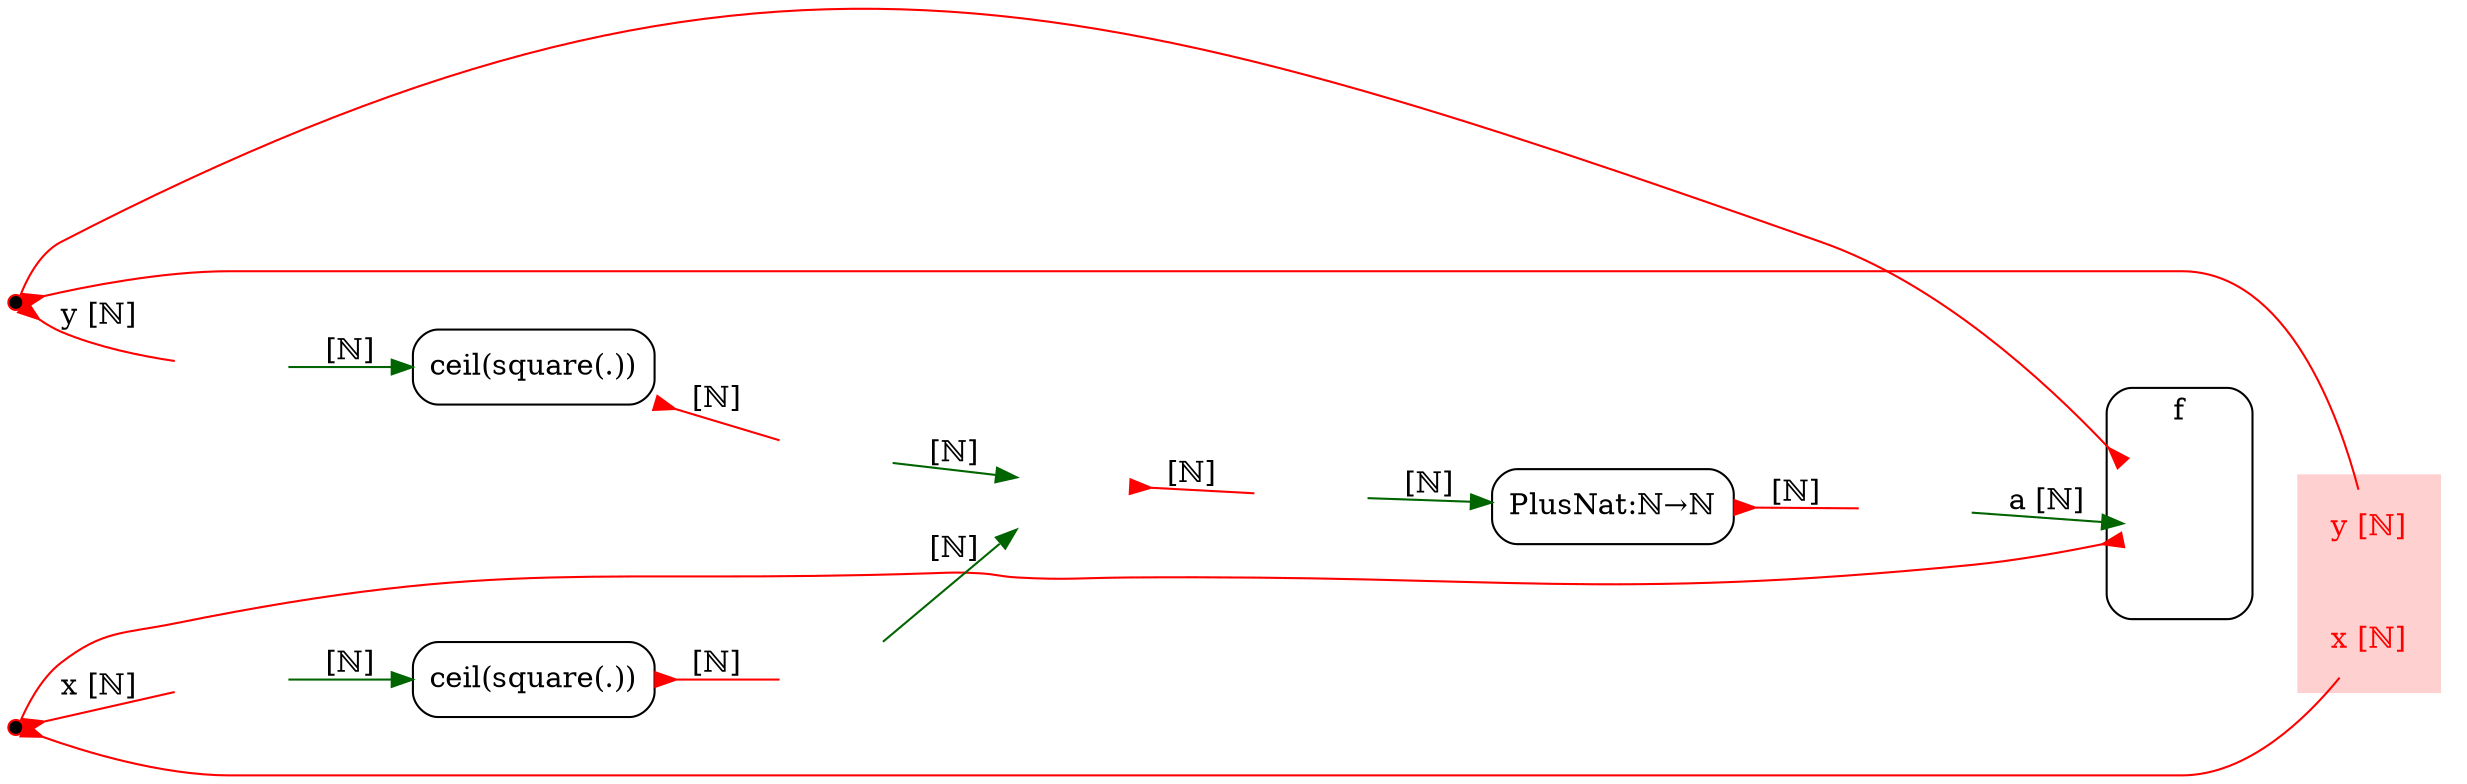 /* Generated by GvGen v.0.9.1 (http://www.picviz.com/sections/opensource/gvgen.html) */

digraph G {
rankdir=LR;
   subgraph cluster1 {
   shape="box";
style="rounded";
label="f";
      node2 [shape="none",fixedsize="true",imagescale="true",image="/var/folders/kf/_zwsc1_j2wn8smr7xtrrpnxc0000gn/T/tmpkfYQuadp-icons/resized/100/InvPlus2Nat.png",label="",height="1.0"];
   }
   node3 [width="0.1",style="filled",fillcolor="black",color="red",shape="point",label=""];
   node4 [width="0.1",style="filled",fillcolor="black",color="red",shape="point",label=""];
   node5 [shape="box",style="rounded",label="ceil(square(.))"];
   node6 [shape="box",style="rounded",label="ceil(square(.))"];
   node7 [shape="none",fixedsize="true",imagescale="true",image="/var/folders/kf/_zwsc1_j2wn8smr7xtrrpnxc0000gn/T/tmpkfYQuadp-icons/resized/100/SumNNat.png",label="",height="1.0"];
   node8 [shape="box",style="rounded",label="PlusNat:ℕ→ℕ"];
   node9 [fixedsize="true",imagescale="true",shape="plaintext",image="/var/folders/kf/_zwsc1_j2wn8smr7xtrrpnxc0000gn/T/tmpkfYQuadp-icons/resized/100/leq.png",label=""];
   node10 [fixedsize="true",imagescale="true",shape="plaintext",image="/var/folders/kf/_zwsc1_j2wn8smr7xtrrpnxc0000gn/T/tmpkfYQuadp-icons/resized/100/leq.png",label=""];
   node11 [fixedsize="true",imagescale="true",shape="plaintext",image="/var/folders/kf/_zwsc1_j2wn8smr7xtrrpnxc0000gn/T/tmpkfYQuadp-icons/resized/100/leq.png",label=""];
   node12 [fixedsize="true",imagescale="true",shape="plaintext",image="/var/folders/kf/_zwsc1_j2wn8smr7xtrrpnxc0000gn/T/tmpkfYQuadp-icons/resized/100/leq.png",label=""];
   node13 [fixedsize="true",imagescale="true",shape="plaintext",image="/var/folders/kf/_zwsc1_j2wn8smr7xtrrpnxc0000gn/T/tmpkfYQuadp-icons/resized/100/leq.png",label=""];
   node14 [fixedsize="true",imagescale="true",shape="plaintext",image="/var/folders/kf/_zwsc1_j2wn8smr7xtrrpnxc0000gn/T/tmpkfYQuadp-icons/resized/100/leq.png",label=""];
   subgraph cluster15 {
   color="white";
bgcolor="#FFd0d0";
shape="plaintext";
label="";
      node17 [fontcolor="red",shape="none",label="x [ℕ]"];
      node16 [fontcolor="red",shape="none",label="y [ℕ]"];
   }
node2->node16 [style="invis",ltail=cluster1];
node2->node3 [arrowhead="none",weight="0",constraint="false",color="red",arrowtail="inv",dir="both"];
node2->node4 [arrowhead="none",weight="0",constraint="false",color="red",arrowtail="inv",dir="both"];
node3->node10 [color="red",arrowtail="inv",arrowhead="none",dir="both",label="y [ℕ]"];
node3->node16 [color="red",arrowtail="inv",arrowhead="none",dir="both"];
node4->node9 [color="red",arrowtail="inv",arrowhead="none",dir="both",label="x [ℕ]"];
node4->node17 [color="red",arrowtail="inv",arrowhead="none",dir="both"];
node5->node11 [color="red",arrowtail="inv",arrowhead="none",dir="both",label="[ℕ]"];
node6->node12 [color="red",arrowtail="inv",arrowhead="none",dir="both",label="[ℕ]"];
node6->node16 [style="invis"];
node7->node13 [color="red",arrowtail="inv",arrowhead="none",dir="both",label="[ℕ]"];
node8->node14 [color="red",arrowtail="inv",arrowhead="none",dir="both",label="[ℕ]"];
node9->node5 [color="darkgreen",arrowhead="normal",arrowtail="none",dir="both",label="[ℕ]"];
node10->node6 [color="darkgreen",arrowhead="normal",arrowtail="none",dir="both",label="[ℕ]"];
node11->node7 [color="darkgreen",arrowhead="normal",arrowtail="none",dir="both",label="[ℕ]"];
node11->node16 [style="invis"];
node12->node7 [color="darkgreen",arrowhead="normal",arrowtail="none",dir="both",label="[ℕ]"];
node13->node8 [color="darkgreen",arrowhead="normal",arrowtail="none",dir="both",label="[ℕ]"];
node14->node2 [color="darkgreen",arrowhead="normal",arrowtail="none",dir="both",label="a [ℕ]"];
}
